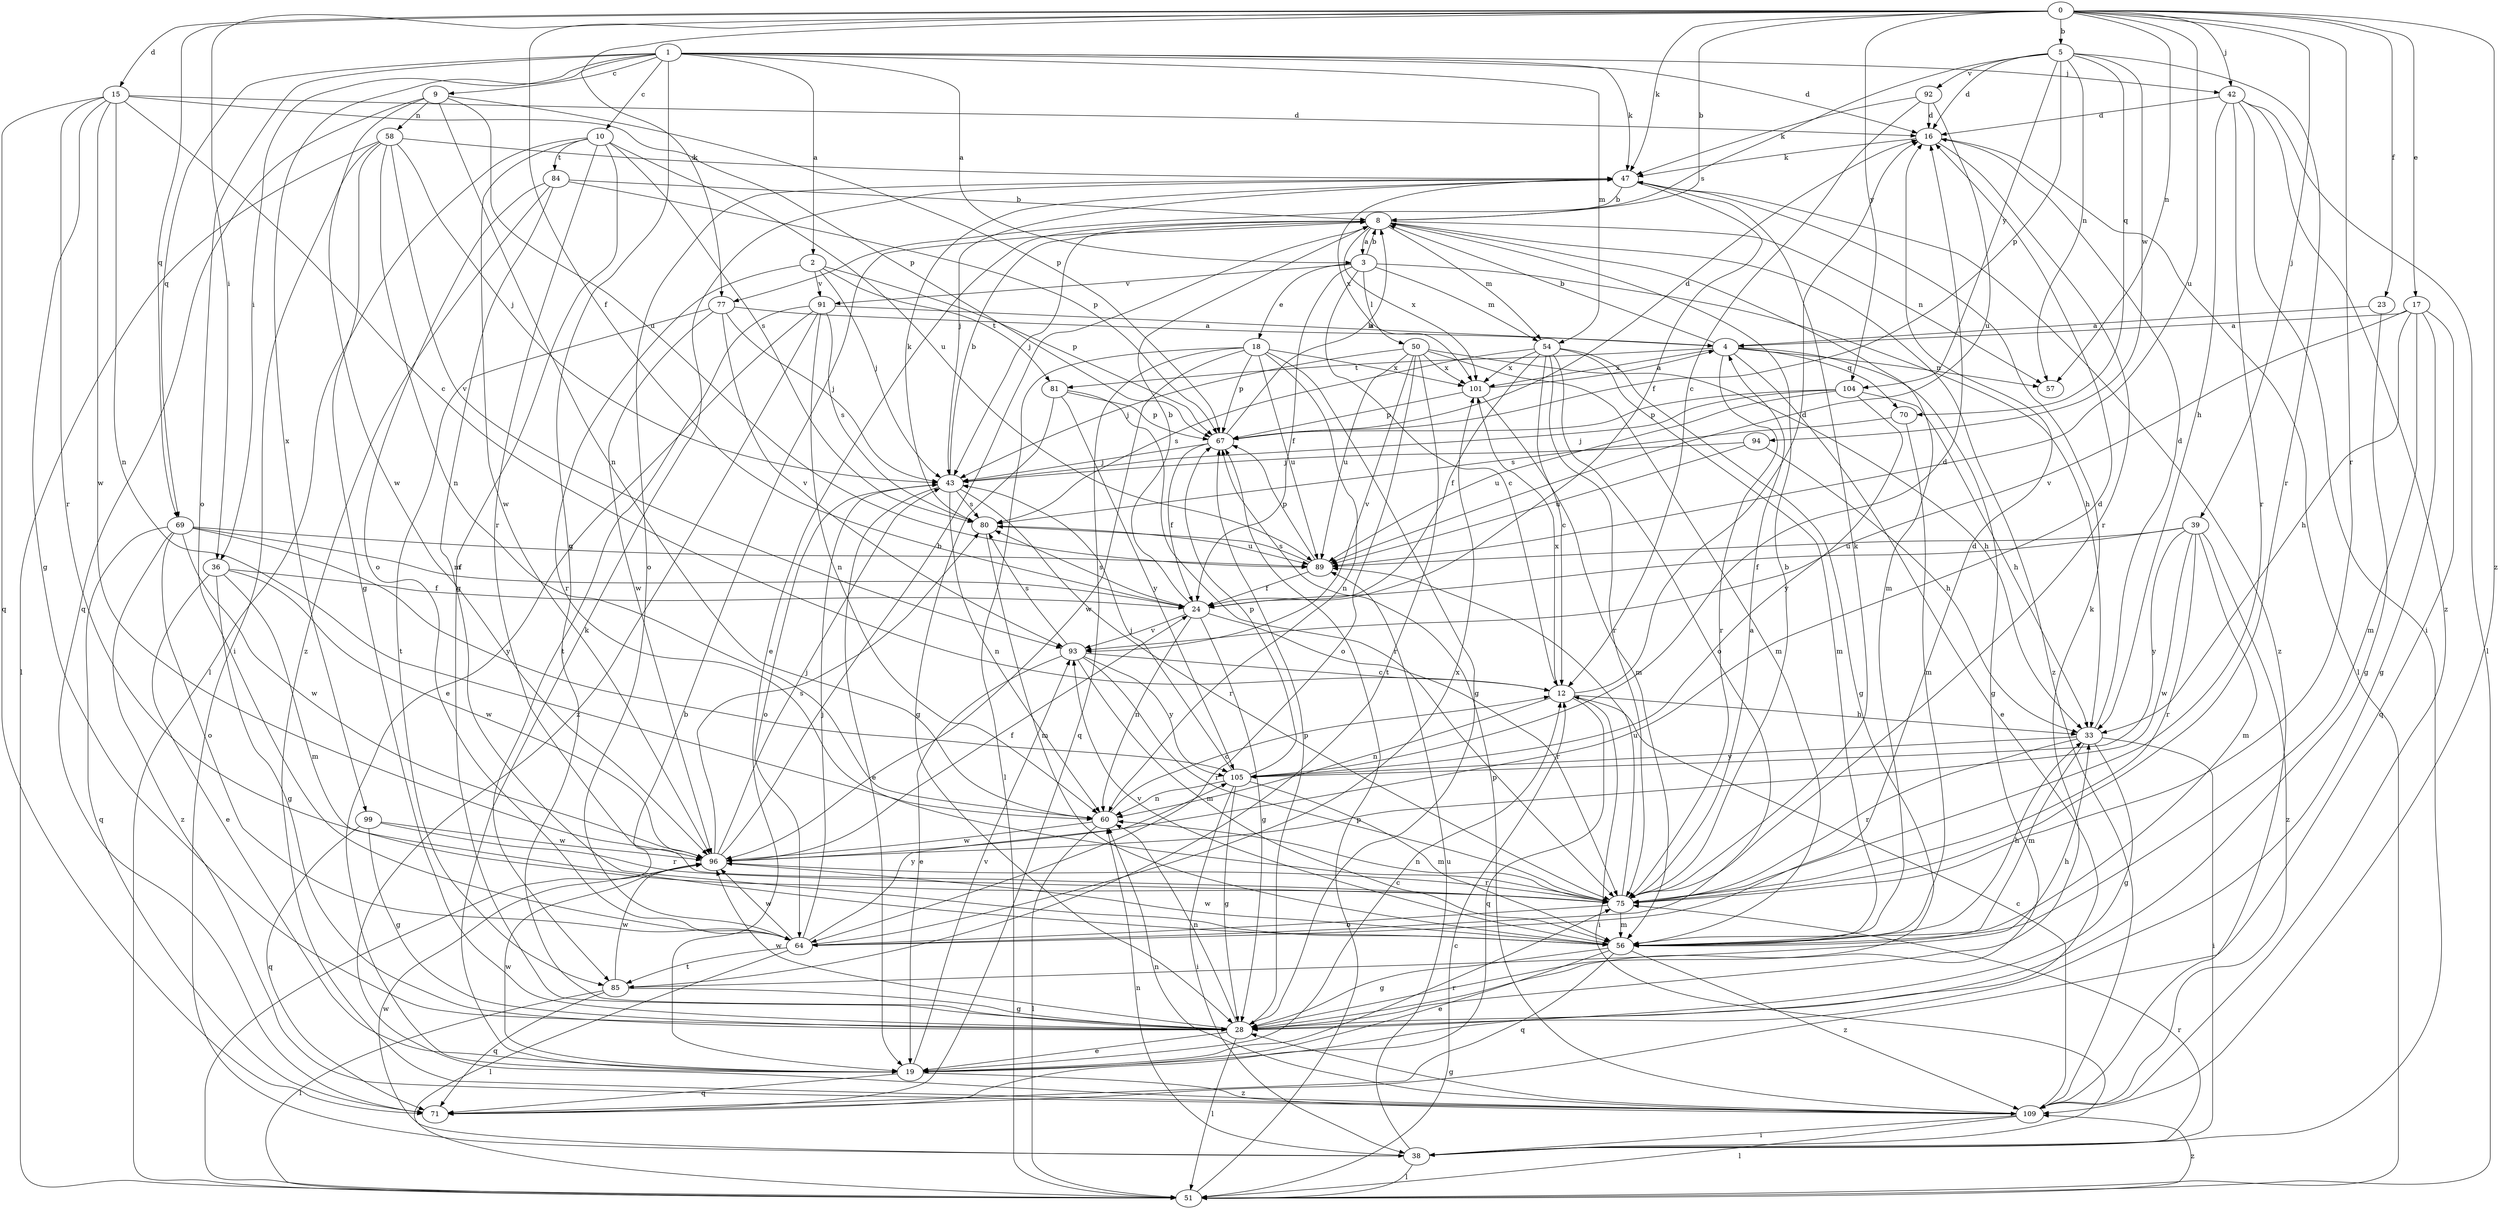 strict digraph  {
0;
1;
2;
3;
4;
5;
8;
9;
10;
12;
15;
16;
17;
18;
19;
23;
24;
28;
33;
36;
38;
39;
42;
43;
47;
50;
51;
54;
56;
57;
58;
60;
64;
67;
69;
70;
71;
75;
77;
80;
81;
84;
85;
89;
91;
92;
93;
94;
96;
99;
101;
104;
105;
109;
0 -> 5  [label=b];
0 -> 8  [label=b];
0 -> 15  [label=d];
0 -> 17  [label=e];
0 -> 23  [label=f];
0 -> 24  [label=f];
0 -> 36  [label=i];
0 -> 39  [label=j];
0 -> 42  [label=j];
0 -> 47  [label=k];
0 -> 57  [label=n];
0 -> 69  [label=q];
0 -> 75  [label=r];
0 -> 77  [label=s];
0 -> 89  [label=u];
0 -> 104  [label=y];
0 -> 109  [label=z];
1 -> 2  [label=a];
1 -> 3  [label=a];
1 -> 9  [label=c];
1 -> 10  [label=c];
1 -> 16  [label=d];
1 -> 28  [label=g];
1 -> 36  [label=i];
1 -> 42  [label=j];
1 -> 47  [label=k];
1 -> 54  [label=m];
1 -> 64  [label=o];
1 -> 69  [label=q];
1 -> 99  [label=x];
2 -> 43  [label=j];
2 -> 67  [label=p];
2 -> 75  [label=r];
2 -> 81  [label=t];
2 -> 91  [label=v];
3 -> 8  [label=b];
3 -> 12  [label=c];
3 -> 18  [label=e];
3 -> 24  [label=f];
3 -> 33  [label=h];
3 -> 50  [label=l];
3 -> 54  [label=m];
3 -> 91  [label=v];
4 -> 8  [label=b];
4 -> 19  [label=e];
4 -> 28  [label=g];
4 -> 57  [label=n];
4 -> 70  [label=q];
4 -> 75  [label=r];
4 -> 81  [label=t];
4 -> 101  [label=x];
5 -> 16  [label=d];
5 -> 57  [label=n];
5 -> 67  [label=p];
5 -> 70  [label=q];
5 -> 75  [label=r];
5 -> 77  [label=s];
5 -> 92  [label=v];
5 -> 94  [label=w];
5 -> 104  [label=y];
8 -> 3  [label=a];
8 -> 19  [label=e];
8 -> 43  [label=j];
8 -> 54  [label=m];
8 -> 56  [label=m];
8 -> 57  [label=n];
8 -> 101  [label=x];
8 -> 109  [label=z];
9 -> 58  [label=n];
9 -> 60  [label=n];
9 -> 67  [label=p];
9 -> 71  [label=q];
9 -> 89  [label=u];
9 -> 96  [label=w];
10 -> 28  [label=g];
10 -> 51  [label=l];
10 -> 75  [label=r];
10 -> 80  [label=s];
10 -> 84  [label=t];
10 -> 89  [label=u];
10 -> 96  [label=w];
12 -> 16  [label=d];
12 -> 33  [label=h];
12 -> 38  [label=i];
12 -> 60  [label=n];
12 -> 71  [label=q];
12 -> 101  [label=x];
15 -> 12  [label=c];
15 -> 16  [label=d];
15 -> 28  [label=g];
15 -> 60  [label=n];
15 -> 67  [label=p];
15 -> 71  [label=q];
15 -> 75  [label=r];
15 -> 96  [label=w];
16 -> 47  [label=k];
16 -> 51  [label=l];
16 -> 75  [label=r];
17 -> 4  [label=a];
17 -> 28  [label=g];
17 -> 33  [label=h];
17 -> 56  [label=m];
17 -> 71  [label=q];
17 -> 93  [label=v];
18 -> 28  [label=g];
18 -> 51  [label=l];
18 -> 60  [label=n];
18 -> 67  [label=p];
18 -> 71  [label=q];
18 -> 89  [label=u];
18 -> 96  [label=w];
18 -> 101  [label=x];
19 -> 12  [label=c];
19 -> 47  [label=k];
19 -> 71  [label=q];
19 -> 75  [label=r];
19 -> 93  [label=v];
19 -> 96  [label=w];
19 -> 109  [label=z];
23 -> 4  [label=a];
23 -> 28  [label=g];
24 -> 8  [label=b];
24 -> 28  [label=g];
24 -> 60  [label=n];
24 -> 75  [label=r];
24 -> 80  [label=s];
24 -> 93  [label=v];
28 -> 19  [label=e];
28 -> 47  [label=k];
28 -> 51  [label=l];
28 -> 60  [label=n];
28 -> 67  [label=p];
28 -> 96  [label=w];
33 -> 16  [label=d];
33 -> 28  [label=g];
33 -> 38  [label=i];
33 -> 56  [label=m];
33 -> 75  [label=r];
33 -> 105  [label=y];
36 -> 19  [label=e];
36 -> 24  [label=f];
36 -> 28  [label=g];
36 -> 56  [label=m];
36 -> 96  [label=w];
38 -> 51  [label=l];
38 -> 60  [label=n];
38 -> 75  [label=r];
38 -> 89  [label=u];
38 -> 96  [label=w];
39 -> 24  [label=f];
39 -> 56  [label=m];
39 -> 75  [label=r];
39 -> 89  [label=u];
39 -> 96  [label=w];
39 -> 105  [label=y];
39 -> 109  [label=z];
42 -> 16  [label=d];
42 -> 33  [label=h];
42 -> 38  [label=i];
42 -> 51  [label=l];
42 -> 75  [label=r];
42 -> 109  [label=z];
43 -> 8  [label=b];
43 -> 19  [label=e];
43 -> 60  [label=n];
43 -> 64  [label=o];
43 -> 75  [label=r];
43 -> 80  [label=s];
47 -> 8  [label=b];
47 -> 24  [label=f];
47 -> 43  [label=j];
47 -> 64  [label=o];
47 -> 101  [label=x];
47 -> 109  [label=z];
50 -> 33  [label=h];
50 -> 43  [label=j];
50 -> 56  [label=m];
50 -> 64  [label=o];
50 -> 85  [label=t];
50 -> 89  [label=u];
50 -> 93  [label=v];
50 -> 101  [label=x];
51 -> 8  [label=b];
51 -> 12  [label=c];
51 -> 67  [label=p];
51 -> 109  [label=z];
54 -> 12  [label=c];
54 -> 24  [label=f];
54 -> 28  [label=g];
54 -> 56  [label=m];
54 -> 64  [label=o];
54 -> 75  [label=r];
54 -> 80  [label=s];
54 -> 101  [label=x];
56 -> 19  [label=e];
56 -> 28  [label=g];
56 -> 33  [label=h];
56 -> 71  [label=q];
56 -> 93  [label=v];
56 -> 96  [label=w];
56 -> 109  [label=z];
58 -> 28  [label=g];
58 -> 38  [label=i];
58 -> 43  [label=j];
58 -> 47  [label=k];
58 -> 51  [label=l];
58 -> 60  [label=n];
58 -> 93  [label=v];
60 -> 12  [label=c];
60 -> 51  [label=l];
60 -> 96  [label=w];
64 -> 16  [label=d];
64 -> 43  [label=j];
64 -> 51  [label=l];
64 -> 85  [label=t];
64 -> 96  [label=w];
64 -> 101  [label=x];
64 -> 105  [label=y];
67 -> 8  [label=b];
67 -> 16  [label=d];
67 -> 24  [label=f];
67 -> 43  [label=j];
69 -> 24  [label=f];
69 -> 64  [label=o];
69 -> 71  [label=q];
69 -> 89  [label=u];
69 -> 96  [label=w];
69 -> 105  [label=y];
69 -> 109  [label=z];
70 -> 56  [label=m];
70 -> 80  [label=s];
75 -> 4  [label=a];
75 -> 8  [label=b];
75 -> 47  [label=k];
75 -> 56  [label=m];
75 -> 60  [label=n];
75 -> 64  [label=o];
75 -> 89  [label=u];
77 -> 4  [label=a];
77 -> 43  [label=j];
77 -> 85  [label=t];
77 -> 93  [label=v];
77 -> 96  [label=w];
80 -> 47  [label=k];
80 -> 56  [label=m];
80 -> 89  [label=u];
81 -> 28  [label=g];
81 -> 67  [label=p];
81 -> 75  [label=r];
81 -> 105  [label=y];
84 -> 8  [label=b];
84 -> 56  [label=m];
84 -> 64  [label=o];
84 -> 67  [label=p];
84 -> 109  [label=z];
85 -> 28  [label=g];
85 -> 33  [label=h];
85 -> 51  [label=l];
85 -> 71  [label=q];
85 -> 96  [label=w];
89 -> 24  [label=f];
89 -> 67  [label=p];
89 -> 80  [label=s];
91 -> 4  [label=a];
91 -> 19  [label=e];
91 -> 60  [label=n];
91 -> 80  [label=s];
91 -> 85  [label=t];
91 -> 109  [label=z];
92 -> 12  [label=c];
92 -> 16  [label=d];
92 -> 47  [label=k];
92 -> 89  [label=u];
93 -> 12  [label=c];
93 -> 19  [label=e];
93 -> 56  [label=m];
93 -> 75  [label=r];
93 -> 80  [label=s];
93 -> 105  [label=y];
94 -> 33  [label=h];
94 -> 43  [label=j];
94 -> 89  [label=u];
96 -> 8  [label=b];
96 -> 16  [label=d];
96 -> 24  [label=f];
96 -> 43  [label=j];
96 -> 75  [label=r];
96 -> 80  [label=s];
99 -> 28  [label=g];
99 -> 71  [label=q];
99 -> 75  [label=r];
99 -> 96  [label=w];
101 -> 4  [label=a];
101 -> 56  [label=m];
101 -> 67  [label=p];
104 -> 33  [label=h];
104 -> 43  [label=j];
104 -> 67  [label=p];
104 -> 89  [label=u];
104 -> 105  [label=y];
105 -> 16  [label=d];
105 -> 28  [label=g];
105 -> 38  [label=i];
105 -> 43  [label=j];
105 -> 56  [label=m];
105 -> 60  [label=n];
105 -> 67  [label=p];
109 -> 12  [label=c];
109 -> 28  [label=g];
109 -> 38  [label=i];
109 -> 51  [label=l];
109 -> 60  [label=n];
109 -> 67  [label=p];
}
